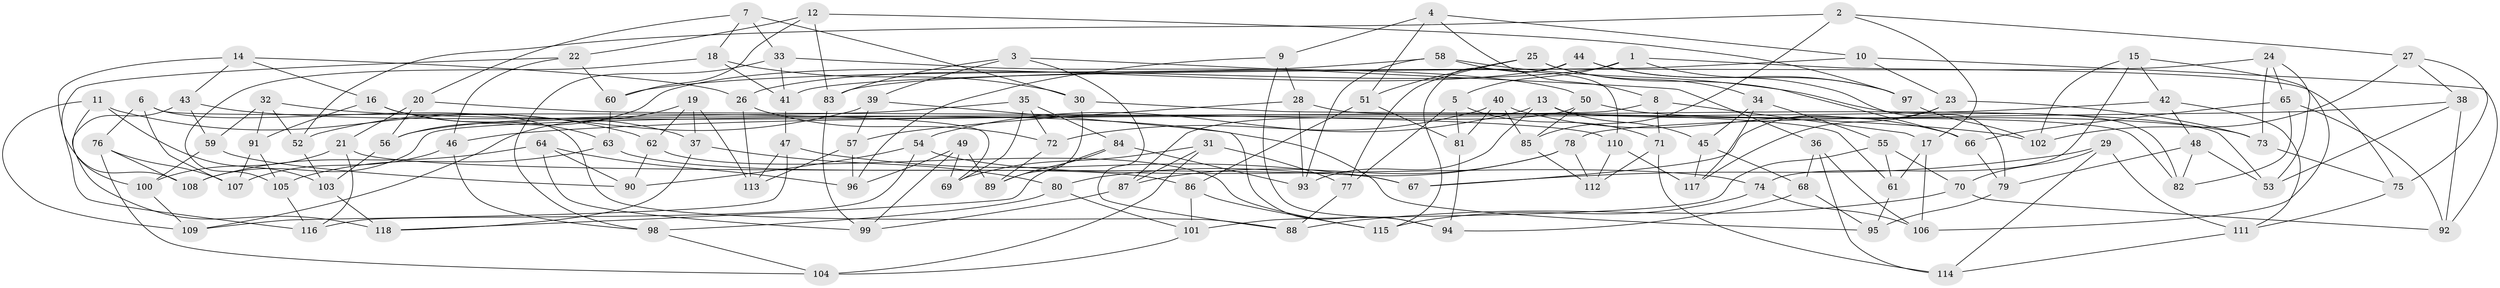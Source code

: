 // coarse degree distribution, {4: 0.6428571428571429, 3: 0.08571428571428572, 5: 0.11428571428571428, 6: 0.014285714285714285, 11: 0.014285714285714285, 8: 0.02857142857142857, 9: 0.02857142857142857, 7: 0.04285714285714286, 10: 0.014285714285714285, 2: 0.014285714285714285}
// Generated by graph-tools (version 1.1) at 2025/01/03/04/25 22:01:23]
// undirected, 118 vertices, 236 edges
graph export_dot {
graph [start="1"]
  node [color=gray90,style=filled];
  1;
  2;
  3;
  4;
  5;
  6;
  7;
  8;
  9;
  10;
  11;
  12;
  13;
  14;
  15;
  16;
  17;
  18;
  19;
  20;
  21;
  22;
  23;
  24;
  25;
  26;
  27;
  28;
  29;
  30;
  31;
  32;
  33;
  34;
  35;
  36;
  37;
  38;
  39;
  40;
  41;
  42;
  43;
  44;
  45;
  46;
  47;
  48;
  49;
  50;
  51;
  52;
  53;
  54;
  55;
  56;
  57;
  58;
  59;
  60;
  61;
  62;
  63;
  64;
  65;
  66;
  67;
  68;
  69;
  70;
  71;
  72;
  73;
  74;
  75;
  76;
  77;
  78;
  79;
  80;
  81;
  82;
  83;
  84;
  85;
  86;
  87;
  88;
  89;
  90;
  91;
  92;
  93;
  94;
  95;
  96;
  97;
  98;
  99;
  100;
  101;
  102;
  103;
  104;
  105;
  106;
  107;
  108;
  109;
  110;
  111;
  112;
  113;
  114;
  115;
  116;
  117;
  118;
  1 -- 97;
  1 -- 5;
  1 -- 75;
  1 -- 26;
  2 -- 27;
  2 -- 52;
  2 -- 17;
  2 -- 85;
  3 -- 36;
  3 -- 39;
  3 -- 88;
  3 -- 83;
  4 -- 10;
  4 -- 9;
  4 -- 51;
  4 -- 8;
  5 -- 77;
  5 -- 71;
  5 -- 81;
  6 -- 69;
  6 -- 88;
  6 -- 76;
  6 -- 107;
  7 -- 18;
  7 -- 30;
  7 -- 20;
  7 -- 33;
  8 -- 17;
  8 -- 108;
  8 -- 71;
  9 -- 96;
  9 -- 94;
  9 -- 28;
  10 -- 41;
  10 -- 92;
  10 -- 23;
  11 -- 103;
  11 -- 100;
  11 -- 109;
  11 -- 62;
  12 -- 97;
  12 -- 22;
  12 -- 83;
  12 -- 60;
  13 -- 45;
  13 -- 82;
  13 -- 93;
  13 -- 54;
  14 -- 26;
  14 -- 16;
  14 -- 43;
  14 -- 116;
  15 -- 42;
  15 -- 106;
  15 -- 102;
  15 -- 74;
  16 -- 37;
  16 -- 91;
  16 -- 63;
  17 -- 106;
  17 -- 61;
  18 -- 30;
  18 -- 41;
  18 -- 105;
  19 -- 37;
  19 -- 62;
  19 -- 113;
  19 -- 109;
  20 -- 56;
  20 -- 21;
  20 -- 110;
  21 -- 67;
  21 -- 100;
  21 -- 116;
  22 -- 108;
  22 -- 60;
  22 -- 46;
  23 -- 67;
  23 -- 73;
  23 -- 117;
  24 -- 83;
  24 -- 65;
  24 -- 53;
  24 -- 73;
  25 -- 51;
  25 -- 34;
  25 -- 66;
  25 -- 77;
  26 -- 72;
  26 -- 113;
  27 -- 38;
  27 -- 75;
  27 -- 102;
  28 -- 53;
  28 -- 57;
  28 -- 93;
  29 -- 67;
  29 -- 70;
  29 -- 111;
  29 -- 114;
  30 -- 61;
  30 -- 89;
  31 -- 104;
  31 -- 77;
  31 -- 87;
  31 -- 69;
  32 -- 102;
  32 -- 91;
  32 -- 52;
  32 -- 59;
  33 -- 41;
  33 -- 50;
  33 -- 98;
  34 -- 117;
  34 -- 55;
  34 -- 45;
  35 -- 84;
  35 -- 72;
  35 -- 69;
  35 -- 56;
  36 -- 106;
  36 -- 114;
  36 -- 68;
  37 -- 118;
  37 -- 80;
  38 -- 92;
  38 -- 53;
  38 -- 78;
  39 -- 57;
  39 -- 94;
  39 -- 52;
  40 -- 72;
  40 -- 81;
  40 -- 85;
  40 -- 66;
  41 -- 47;
  42 -- 48;
  42 -- 46;
  42 -- 111;
  43 -- 118;
  43 -- 59;
  43 -- 95;
  44 -- 79;
  44 -- 115;
  44 -- 56;
  44 -- 97;
  45 -- 68;
  45 -- 117;
  46 -- 98;
  46 -- 107;
  47 -- 113;
  47 -- 109;
  47 -- 67;
  48 -- 82;
  48 -- 53;
  48 -- 79;
  49 -- 89;
  49 -- 69;
  49 -- 99;
  49 -- 96;
  50 -- 87;
  50 -- 85;
  50 -- 73;
  51 -- 81;
  51 -- 86;
  52 -- 103;
  54 -- 74;
  54 -- 116;
  54 -- 90;
  55 -- 70;
  55 -- 101;
  55 -- 61;
  56 -- 103;
  57 -- 96;
  57 -- 113;
  58 -- 60;
  58 -- 82;
  58 -- 110;
  58 -- 93;
  59 -- 100;
  59 -- 90;
  60 -- 63;
  61 -- 95;
  62 -- 115;
  62 -- 90;
  63 -- 105;
  63 -- 86;
  64 -- 99;
  64 -- 96;
  64 -- 90;
  64 -- 108;
  65 -- 92;
  65 -- 82;
  65 -- 66;
  66 -- 79;
  68 -- 95;
  68 -- 94;
  70 -- 88;
  70 -- 92;
  71 -- 112;
  71 -- 114;
  72 -- 89;
  73 -- 75;
  74 -- 115;
  74 -- 106;
  75 -- 111;
  76 -- 104;
  76 -- 108;
  76 -- 107;
  77 -- 88;
  78 -- 87;
  78 -- 112;
  78 -- 80;
  79 -- 95;
  80 -- 98;
  80 -- 101;
  81 -- 94;
  83 -- 99;
  84 -- 93;
  84 -- 118;
  84 -- 89;
  85 -- 112;
  86 -- 115;
  86 -- 101;
  87 -- 99;
  91 -- 105;
  91 -- 107;
  97 -- 102;
  98 -- 104;
  100 -- 109;
  101 -- 104;
  103 -- 118;
  105 -- 116;
  110 -- 117;
  110 -- 112;
  111 -- 114;
}
